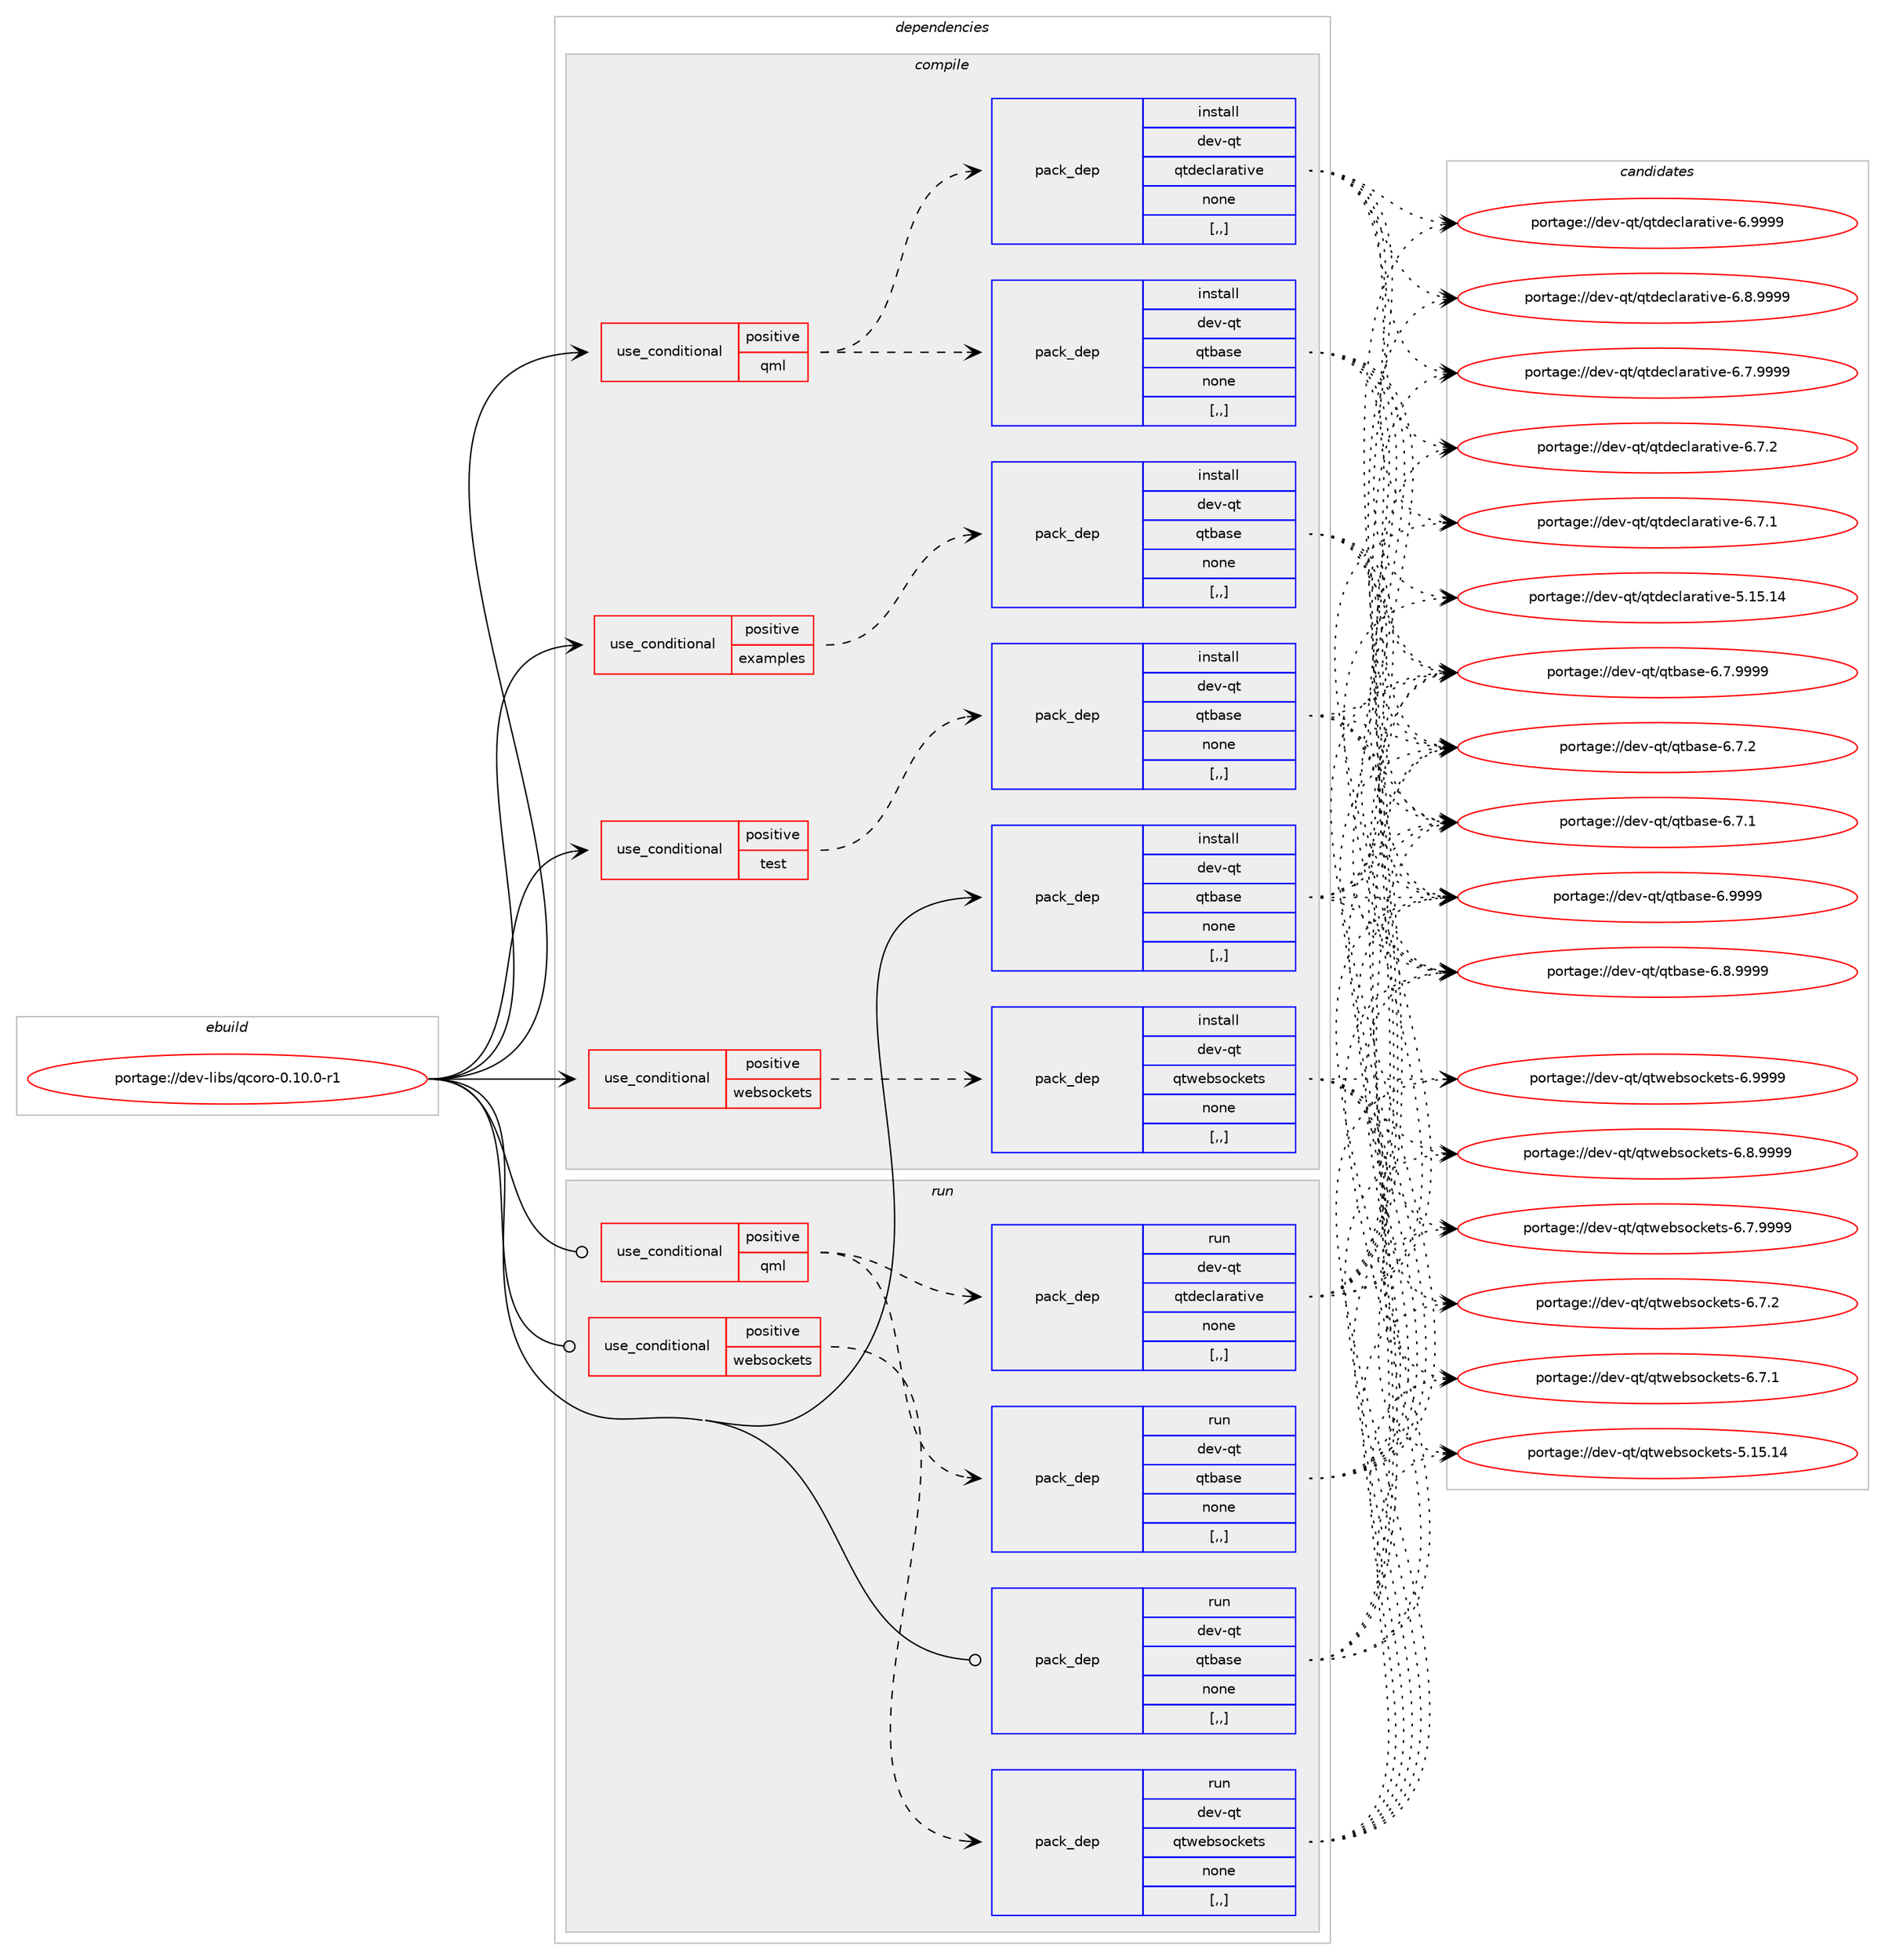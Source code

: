 digraph prolog {

# *************
# Graph options
# *************

newrank=true;
concentrate=true;
compound=true;
graph [rankdir=LR,fontname=Helvetica,fontsize=10,ranksep=1.5];#, ranksep=2.5, nodesep=0.2];
edge  [arrowhead=vee];
node  [fontname=Helvetica,fontsize=10];

# **********
# The ebuild
# **********

subgraph cluster_leftcol {
color=gray;
rank=same;
label=<<i>ebuild</i>>;
id [label="portage://dev-libs/qcoro-0.10.0-r1", color=red, width=4, href="../dev-libs/qcoro-0.10.0-r1.svg"];
}

# ****************
# The dependencies
# ****************

subgraph cluster_midcol {
color=gray;
label=<<i>dependencies</i>>;
subgraph cluster_compile {
fillcolor="#eeeeee";
style=filled;
label=<<i>compile</i>>;
subgraph cond27803 {
dependency112267 [label=<<TABLE BORDER="0" CELLBORDER="1" CELLSPACING="0" CELLPADDING="4"><TR><TD ROWSPAN="3" CELLPADDING="10">use_conditional</TD></TR><TR><TD>positive</TD></TR><TR><TD>examples</TD></TR></TABLE>>, shape=none, color=red];
subgraph pack83280 {
dependency112268 [label=<<TABLE BORDER="0" CELLBORDER="1" CELLSPACING="0" CELLPADDING="4" WIDTH="220"><TR><TD ROWSPAN="6" CELLPADDING="30">pack_dep</TD></TR><TR><TD WIDTH="110">install</TD></TR><TR><TD>dev-qt</TD></TR><TR><TD>qtbase</TD></TR><TR><TD>none</TD></TR><TR><TD>[,,]</TD></TR></TABLE>>, shape=none, color=blue];
}
dependency112267:e -> dependency112268:w [weight=20,style="dashed",arrowhead="vee"];
}
id:e -> dependency112267:w [weight=20,style="solid",arrowhead="vee"];
subgraph cond27804 {
dependency112269 [label=<<TABLE BORDER="0" CELLBORDER="1" CELLSPACING="0" CELLPADDING="4"><TR><TD ROWSPAN="3" CELLPADDING="10">use_conditional</TD></TR><TR><TD>positive</TD></TR><TR><TD>qml</TD></TR></TABLE>>, shape=none, color=red];
subgraph pack83281 {
dependency112270 [label=<<TABLE BORDER="0" CELLBORDER="1" CELLSPACING="0" CELLPADDING="4" WIDTH="220"><TR><TD ROWSPAN="6" CELLPADDING="30">pack_dep</TD></TR><TR><TD WIDTH="110">install</TD></TR><TR><TD>dev-qt</TD></TR><TR><TD>qtbase</TD></TR><TR><TD>none</TD></TR><TR><TD>[,,]</TD></TR></TABLE>>, shape=none, color=blue];
}
dependency112269:e -> dependency112270:w [weight=20,style="dashed",arrowhead="vee"];
subgraph pack83282 {
dependency112271 [label=<<TABLE BORDER="0" CELLBORDER="1" CELLSPACING="0" CELLPADDING="4" WIDTH="220"><TR><TD ROWSPAN="6" CELLPADDING="30">pack_dep</TD></TR><TR><TD WIDTH="110">install</TD></TR><TR><TD>dev-qt</TD></TR><TR><TD>qtdeclarative</TD></TR><TR><TD>none</TD></TR><TR><TD>[,,]</TD></TR></TABLE>>, shape=none, color=blue];
}
dependency112269:e -> dependency112271:w [weight=20,style="dashed",arrowhead="vee"];
}
id:e -> dependency112269:w [weight=20,style="solid",arrowhead="vee"];
subgraph cond27805 {
dependency112272 [label=<<TABLE BORDER="0" CELLBORDER="1" CELLSPACING="0" CELLPADDING="4"><TR><TD ROWSPAN="3" CELLPADDING="10">use_conditional</TD></TR><TR><TD>positive</TD></TR><TR><TD>test</TD></TR></TABLE>>, shape=none, color=red];
subgraph pack83283 {
dependency112273 [label=<<TABLE BORDER="0" CELLBORDER="1" CELLSPACING="0" CELLPADDING="4" WIDTH="220"><TR><TD ROWSPAN="6" CELLPADDING="30">pack_dep</TD></TR><TR><TD WIDTH="110">install</TD></TR><TR><TD>dev-qt</TD></TR><TR><TD>qtbase</TD></TR><TR><TD>none</TD></TR><TR><TD>[,,]</TD></TR></TABLE>>, shape=none, color=blue];
}
dependency112272:e -> dependency112273:w [weight=20,style="dashed",arrowhead="vee"];
}
id:e -> dependency112272:w [weight=20,style="solid",arrowhead="vee"];
subgraph cond27806 {
dependency112274 [label=<<TABLE BORDER="0" CELLBORDER="1" CELLSPACING="0" CELLPADDING="4"><TR><TD ROWSPAN="3" CELLPADDING="10">use_conditional</TD></TR><TR><TD>positive</TD></TR><TR><TD>websockets</TD></TR></TABLE>>, shape=none, color=red];
subgraph pack83284 {
dependency112275 [label=<<TABLE BORDER="0" CELLBORDER="1" CELLSPACING="0" CELLPADDING="4" WIDTH="220"><TR><TD ROWSPAN="6" CELLPADDING="30">pack_dep</TD></TR><TR><TD WIDTH="110">install</TD></TR><TR><TD>dev-qt</TD></TR><TR><TD>qtwebsockets</TD></TR><TR><TD>none</TD></TR><TR><TD>[,,]</TD></TR></TABLE>>, shape=none, color=blue];
}
dependency112274:e -> dependency112275:w [weight=20,style="dashed",arrowhead="vee"];
}
id:e -> dependency112274:w [weight=20,style="solid",arrowhead="vee"];
subgraph pack83285 {
dependency112276 [label=<<TABLE BORDER="0" CELLBORDER="1" CELLSPACING="0" CELLPADDING="4" WIDTH="220"><TR><TD ROWSPAN="6" CELLPADDING="30">pack_dep</TD></TR><TR><TD WIDTH="110">install</TD></TR><TR><TD>dev-qt</TD></TR><TR><TD>qtbase</TD></TR><TR><TD>none</TD></TR><TR><TD>[,,]</TD></TR></TABLE>>, shape=none, color=blue];
}
id:e -> dependency112276:w [weight=20,style="solid",arrowhead="vee"];
}
subgraph cluster_compileandrun {
fillcolor="#eeeeee";
style=filled;
label=<<i>compile and run</i>>;
}
subgraph cluster_run {
fillcolor="#eeeeee";
style=filled;
label=<<i>run</i>>;
subgraph cond27807 {
dependency112277 [label=<<TABLE BORDER="0" CELLBORDER="1" CELLSPACING="0" CELLPADDING="4"><TR><TD ROWSPAN="3" CELLPADDING="10">use_conditional</TD></TR><TR><TD>positive</TD></TR><TR><TD>qml</TD></TR></TABLE>>, shape=none, color=red];
subgraph pack83286 {
dependency112278 [label=<<TABLE BORDER="0" CELLBORDER="1" CELLSPACING="0" CELLPADDING="4" WIDTH="220"><TR><TD ROWSPAN="6" CELLPADDING="30">pack_dep</TD></TR><TR><TD WIDTH="110">run</TD></TR><TR><TD>dev-qt</TD></TR><TR><TD>qtbase</TD></TR><TR><TD>none</TD></TR><TR><TD>[,,]</TD></TR></TABLE>>, shape=none, color=blue];
}
dependency112277:e -> dependency112278:w [weight=20,style="dashed",arrowhead="vee"];
subgraph pack83287 {
dependency112279 [label=<<TABLE BORDER="0" CELLBORDER="1" CELLSPACING="0" CELLPADDING="4" WIDTH="220"><TR><TD ROWSPAN="6" CELLPADDING="30">pack_dep</TD></TR><TR><TD WIDTH="110">run</TD></TR><TR><TD>dev-qt</TD></TR><TR><TD>qtdeclarative</TD></TR><TR><TD>none</TD></TR><TR><TD>[,,]</TD></TR></TABLE>>, shape=none, color=blue];
}
dependency112277:e -> dependency112279:w [weight=20,style="dashed",arrowhead="vee"];
}
id:e -> dependency112277:w [weight=20,style="solid",arrowhead="odot"];
subgraph cond27808 {
dependency112280 [label=<<TABLE BORDER="0" CELLBORDER="1" CELLSPACING="0" CELLPADDING="4"><TR><TD ROWSPAN="3" CELLPADDING="10">use_conditional</TD></TR><TR><TD>positive</TD></TR><TR><TD>websockets</TD></TR></TABLE>>, shape=none, color=red];
subgraph pack83288 {
dependency112281 [label=<<TABLE BORDER="0" CELLBORDER="1" CELLSPACING="0" CELLPADDING="4" WIDTH="220"><TR><TD ROWSPAN="6" CELLPADDING="30">pack_dep</TD></TR><TR><TD WIDTH="110">run</TD></TR><TR><TD>dev-qt</TD></TR><TR><TD>qtwebsockets</TD></TR><TR><TD>none</TD></TR><TR><TD>[,,]</TD></TR></TABLE>>, shape=none, color=blue];
}
dependency112280:e -> dependency112281:w [weight=20,style="dashed",arrowhead="vee"];
}
id:e -> dependency112280:w [weight=20,style="solid",arrowhead="odot"];
subgraph pack83289 {
dependency112282 [label=<<TABLE BORDER="0" CELLBORDER="1" CELLSPACING="0" CELLPADDING="4" WIDTH="220"><TR><TD ROWSPAN="6" CELLPADDING="30">pack_dep</TD></TR><TR><TD WIDTH="110">run</TD></TR><TR><TD>dev-qt</TD></TR><TR><TD>qtbase</TD></TR><TR><TD>none</TD></TR><TR><TD>[,,]</TD></TR></TABLE>>, shape=none, color=blue];
}
id:e -> dependency112282:w [weight=20,style="solid",arrowhead="odot"];
}
}

# **************
# The candidates
# **************

subgraph cluster_choices {
rank=same;
color=gray;
label=<<i>candidates</i>>;

subgraph choice83280 {
color=black;
nodesep=1;
choice1001011184511311647113116989711510145544657575757 [label="portage://dev-qt/qtbase-6.9999", color=red, width=4,href="../dev-qt/qtbase-6.9999.svg"];
choice10010111845113116471131169897115101455446564657575757 [label="portage://dev-qt/qtbase-6.8.9999", color=red, width=4,href="../dev-qt/qtbase-6.8.9999.svg"];
choice10010111845113116471131169897115101455446554657575757 [label="portage://dev-qt/qtbase-6.7.9999", color=red, width=4,href="../dev-qt/qtbase-6.7.9999.svg"];
choice10010111845113116471131169897115101455446554650 [label="portage://dev-qt/qtbase-6.7.2", color=red, width=4,href="../dev-qt/qtbase-6.7.2.svg"];
choice10010111845113116471131169897115101455446554649 [label="portage://dev-qt/qtbase-6.7.1", color=red, width=4,href="../dev-qt/qtbase-6.7.1.svg"];
dependency112268:e -> choice1001011184511311647113116989711510145544657575757:w [style=dotted,weight="100"];
dependency112268:e -> choice10010111845113116471131169897115101455446564657575757:w [style=dotted,weight="100"];
dependency112268:e -> choice10010111845113116471131169897115101455446554657575757:w [style=dotted,weight="100"];
dependency112268:e -> choice10010111845113116471131169897115101455446554650:w [style=dotted,weight="100"];
dependency112268:e -> choice10010111845113116471131169897115101455446554649:w [style=dotted,weight="100"];
}
subgraph choice83281 {
color=black;
nodesep=1;
choice1001011184511311647113116989711510145544657575757 [label="portage://dev-qt/qtbase-6.9999", color=red, width=4,href="../dev-qt/qtbase-6.9999.svg"];
choice10010111845113116471131169897115101455446564657575757 [label="portage://dev-qt/qtbase-6.8.9999", color=red, width=4,href="../dev-qt/qtbase-6.8.9999.svg"];
choice10010111845113116471131169897115101455446554657575757 [label="portage://dev-qt/qtbase-6.7.9999", color=red, width=4,href="../dev-qt/qtbase-6.7.9999.svg"];
choice10010111845113116471131169897115101455446554650 [label="portage://dev-qt/qtbase-6.7.2", color=red, width=4,href="../dev-qt/qtbase-6.7.2.svg"];
choice10010111845113116471131169897115101455446554649 [label="portage://dev-qt/qtbase-6.7.1", color=red, width=4,href="../dev-qt/qtbase-6.7.1.svg"];
dependency112270:e -> choice1001011184511311647113116989711510145544657575757:w [style=dotted,weight="100"];
dependency112270:e -> choice10010111845113116471131169897115101455446564657575757:w [style=dotted,weight="100"];
dependency112270:e -> choice10010111845113116471131169897115101455446554657575757:w [style=dotted,weight="100"];
dependency112270:e -> choice10010111845113116471131169897115101455446554650:w [style=dotted,weight="100"];
dependency112270:e -> choice10010111845113116471131169897115101455446554649:w [style=dotted,weight="100"];
}
subgraph choice83282 {
color=black;
nodesep=1;
choice100101118451131164711311610010199108971149711610511810145544657575757 [label="portage://dev-qt/qtdeclarative-6.9999", color=red, width=4,href="../dev-qt/qtdeclarative-6.9999.svg"];
choice1001011184511311647113116100101991089711497116105118101455446564657575757 [label="portage://dev-qt/qtdeclarative-6.8.9999", color=red, width=4,href="../dev-qt/qtdeclarative-6.8.9999.svg"];
choice1001011184511311647113116100101991089711497116105118101455446554657575757 [label="portage://dev-qt/qtdeclarative-6.7.9999", color=red, width=4,href="../dev-qt/qtdeclarative-6.7.9999.svg"];
choice1001011184511311647113116100101991089711497116105118101455446554650 [label="portage://dev-qt/qtdeclarative-6.7.2", color=red, width=4,href="../dev-qt/qtdeclarative-6.7.2.svg"];
choice1001011184511311647113116100101991089711497116105118101455446554649 [label="portage://dev-qt/qtdeclarative-6.7.1", color=red, width=4,href="../dev-qt/qtdeclarative-6.7.1.svg"];
choice10010111845113116471131161001019910897114971161051181014553464953464952 [label="portage://dev-qt/qtdeclarative-5.15.14", color=red, width=4,href="../dev-qt/qtdeclarative-5.15.14.svg"];
dependency112271:e -> choice100101118451131164711311610010199108971149711610511810145544657575757:w [style=dotted,weight="100"];
dependency112271:e -> choice1001011184511311647113116100101991089711497116105118101455446564657575757:w [style=dotted,weight="100"];
dependency112271:e -> choice1001011184511311647113116100101991089711497116105118101455446554657575757:w [style=dotted,weight="100"];
dependency112271:e -> choice1001011184511311647113116100101991089711497116105118101455446554650:w [style=dotted,weight="100"];
dependency112271:e -> choice1001011184511311647113116100101991089711497116105118101455446554649:w [style=dotted,weight="100"];
dependency112271:e -> choice10010111845113116471131161001019910897114971161051181014553464953464952:w [style=dotted,weight="100"];
}
subgraph choice83283 {
color=black;
nodesep=1;
choice1001011184511311647113116989711510145544657575757 [label="portage://dev-qt/qtbase-6.9999", color=red, width=4,href="../dev-qt/qtbase-6.9999.svg"];
choice10010111845113116471131169897115101455446564657575757 [label="portage://dev-qt/qtbase-6.8.9999", color=red, width=4,href="../dev-qt/qtbase-6.8.9999.svg"];
choice10010111845113116471131169897115101455446554657575757 [label="portage://dev-qt/qtbase-6.7.9999", color=red, width=4,href="../dev-qt/qtbase-6.7.9999.svg"];
choice10010111845113116471131169897115101455446554650 [label="portage://dev-qt/qtbase-6.7.2", color=red, width=4,href="../dev-qt/qtbase-6.7.2.svg"];
choice10010111845113116471131169897115101455446554649 [label="portage://dev-qt/qtbase-6.7.1", color=red, width=4,href="../dev-qt/qtbase-6.7.1.svg"];
dependency112273:e -> choice1001011184511311647113116989711510145544657575757:w [style=dotted,weight="100"];
dependency112273:e -> choice10010111845113116471131169897115101455446564657575757:w [style=dotted,weight="100"];
dependency112273:e -> choice10010111845113116471131169897115101455446554657575757:w [style=dotted,weight="100"];
dependency112273:e -> choice10010111845113116471131169897115101455446554650:w [style=dotted,weight="100"];
dependency112273:e -> choice10010111845113116471131169897115101455446554649:w [style=dotted,weight="100"];
}
subgraph choice83284 {
color=black;
nodesep=1;
choice1001011184511311647113116119101981151119910710111611545544657575757 [label="portage://dev-qt/qtwebsockets-6.9999", color=red, width=4,href="../dev-qt/qtwebsockets-6.9999.svg"];
choice10010111845113116471131161191019811511199107101116115455446564657575757 [label="portage://dev-qt/qtwebsockets-6.8.9999", color=red, width=4,href="../dev-qt/qtwebsockets-6.8.9999.svg"];
choice10010111845113116471131161191019811511199107101116115455446554657575757 [label="portage://dev-qt/qtwebsockets-6.7.9999", color=red, width=4,href="../dev-qt/qtwebsockets-6.7.9999.svg"];
choice10010111845113116471131161191019811511199107101116115455446554650 [label="portage://dev-qt/qtwebsockets-6.7.2", color=red, width=4,href="../dev-qt/qtwebsockets-6.7.2.svg"];
choice10010111845113116471131161191019811511199107101116115455446554649 [label="portage://dev-qt/qtwebsockets-6.7.1", color=red, width=4,href="../dev-qt/qtwebsockets-6.7.1.svg"];
choice100101118451131164711311611910198115111991071011161154553464953464952 [label="portage://dev-qt/qtwebsockets-5.15.14", color=red, width=4,href="../dev-qt/qtwebsockets-5.15.14.svg"];
dependency112275:e -> choice1001011184511311647113116119101981151119910710111611545544657575757:w [style=dotted,weight="100"];
dependency112275:e -> choice10010111845113116471131161191019811511199107101116115455446564657575757:w [style=dotted,weight="100"];
dependency112275:e -> choice10010111845113116471131161191019811511199107101116115455446554657575757:w [style=dotted,weight="100"];
dependency112275:e -> choice10010111845113116471131161191019811511199107101116115455446554650:w [style=dotted,weight="100"];
dependency112275:e -> choice10010111845113116471131161191019811511199107101116115455446554649:w [style=dotted,weight="100"];
dependency112275:e -> choice100101118451131164711311611910198115111991071011161154553464953464952:w [style=dotted,weight="100"];
}
subgraph choice83285 {
color=black;
nodesep=1;
choice1001011184511311647113116989711510145544657575757 [label="portage://dev-qt/qtbase-6.9999", color=red, width=4,href="../dev-qt/qtbase-6.9999.svg"];
choice10010111845113116471131169897115101455446564657575757 [label="portage://dev-qt/qtbase-6.8.9999", color=red, width=4,href="../dev-qt/qtbase-6.8.9999.svg"];
choice10010111845113116471131169897115101455446554657575757 [label="portage://dev-qt/qtbase-6.7.9999", color=red, width=4,href="../dev-qt/qtbase-6.7.9999.svg"];
choice10010111845113116471131169897115101455446554650 [label="portage://dev-qt/qtbase-6.7.2", color=red, width=4,href="../dev-qt/qtbase-6.7.2.svg"];
choice10010111845113116471131169897115101455446554649 [label="portage://dev-qt/qtbase-6.7.1", color=red, width=4,href="../dev-qt/qtbase-6.7.1.svg"];
dependency112276:e -> choice1001011184511311647113116989711510145544657575757:w [style=dotted,weight="100"];
dependency112276:e -> choice10010111845113116471131169897115101455446564657575757:w [style=dotted,weight="100"];
dependency112276:e -> choice10010111845113116471131169897115101455446554657575757:w [style=dotted,weight="100"];
dependency112276:e -> choice10010111845113116471131169897115101455446554650:w [style=dotted,weight="100"];
dependency112276:e -> choice10010111845113116471131169897115101455446554649:w [style=dotted,weight="100"];
}
subgraph choice83286 {
color=black;
nodesep=1;
choice1001011184511311647113116989711510145544657575757 [label="portage://dev-qt/qtbase-6.9999", color=red, width=4,href="../dev-qt/qtbase-6.9999.svg"];
choice10010111845113116471131169897115101455446564657575757 [label="portage://dev-qt/qtbase-6.8.9999", color=red, width=4,href="../dev-qt/qtbase-6.8.9999.svg"];
choice10010111845113116471131169897115101455446554657575757 [label="portage://dev-qt/qtbase-6.7.9999", color=red, width=4,href="../dev-qt/qtbase-6.7.9999.svg"];
choice10010111845113116471131169897115101455446554650 [label="portage://dev-qt/qtbase-6.7.2", color=red, width=4,href="../dev-qt/qtbase-6.7.2.svg"];
choice10010111845113116471131169897115101455446554649 [label="portage://dev-qt/qtbase-6.7.1", color=red, width=4,href="../dev-qt/qtbase-6.7.1.svg"];
dependency112278:e -> choice1001011184511311647113116989711510145544657575757:w [style=dotted,weight="100"];
dependency112278:e -> choice10010111845113116471131169897115101455446564657575757:w [style=dotted,weight="100"];
dependency112278:e -> choice10010111845113116471131169897115101455446554657575757:w [style=dotted,weight="100"];
dependency112278:e -> choice10010111845113116471131169897115101455446554650:w [style=dotted,weight="100"];
dependency112278:e -> choice10010111845113116471131169897115101455446554649:w [style=dotted,weight="100"];
}
subgraph choice83287 {
color=black;
nodesep=1;
choice100101118451131164711311610010199108971149711610511810145544657575757 [label="portage://dev-qt/qtdeclarative-6.9999", color=red, width=4,href="../dev-qt/qtdeclarative-6.9999.svg"];
choice1001011184511311647113116100101991089711497116105118101455446564657575757 [label="portage://dev-qt/qtdeclarative-6.8.9999", color=red, width=4,href="../dev-qt/qtdeclarative-6.8.9999.svg"];
choice1001011184511311647113116100101991089711497116105118101455446554657575757 [label="portage://dev-qt/qtdeclarative-6.7.9999", color=red, width=4,href="../dev-qt/qtdeclarative-6.7.9999.svg"];
choice1001011184511311647113116100101991089711497116105118101455446554650 [label="portage://dev-qt/qtdeclarative-6.7.2", color=red, width=4,href="../dev-qt/qtdeclarative-6.7.2.svg"];
choice1001011184511311647113116100101991089711497116105118101455446554649 [label="portage://dev-qt/qtdeclarative-6.7.1", color=red, width=4,href="../dev-qt/qtdeclarative-6.7.1.svg"];
choice10010111845113116471131161001019910897114971161051181014553464953464952 [label="portage://dev-qt/qtdeclarative-5.15.14", color=red, width=4,href="../dev-qt/qtdeclarative-5.15.14.svg"];
dependency112279:e -> choice100101118451131164711311610010199108971149711610511810145544657575757:w [style=dotted,weight="100"];
dependency112279:e -> choice1001011184511311647113116100101991089711497116105118101455446564657575757:w [style=dotted,weight="100"];
dependency112279:e -> choice1001011184511311647113116100101991089711497116105118101455446554657575757:w [style=dotted,weight="100"];
dependency112279:e -> choice1001011184511311647113116100101991089711497116105118101455446554650:w [style=dotted,weight="100"];
dependency112279:e -> choice1001011184511311647113116100101991089711497116105118101455446554649:w [style=dotted,weight="100"];
dependency112279:e -> choice10010111845113116471131161001019910897114971161051181014553464953464952:w [style=dotted,weight="100"];
}
subgraph choice83288 {
color=black;
nodesep=1;
choice1001011184511311647113116119101981151119910710111611545544657575757 [label="portage://dev-qt/qtwebsockets-6.9999", color=red, width=4,href="../dev-qt/qtwebsockets-6.9999.svg"];
choice10010111845113116471131161191019811511199107101116115455446564657575757 [label="portage://dev-qt/qtwebsockets-6.8.9999", color=red, width=4,href="../dev-qt/qtwebsockets-6.8.9999.svg"];
choice10010111845113116471131161191019811511199107101116115455446554657575757 [label="portage://dev-qt/qtwebsockets-6.7.9999", color=red, width=4,href="../dev-qt/qtwebsockets-6.7.9999.svg"];
choice10010111845113116471131161191019811511199107101116115455446554650 [label="portage://dev-qt/qtwebsockets-6.7.2", color=red, width=4,href="../dev-qt/qtwebsockets-6.7.2.svg"];
choice10010111845113116471131161191019811511199107101116115455446554649 [label="portage://dev-qt/qtwebsockets-6.7.1", color=red, width=4,href="../dev-qt/qtwebsockets-6.7.1.svg"];
choice100101118451131164711311611910198115111991071011161154553464953464952 [label="portage://dev-qt/qtwebsockets-5.15.14", color=red, width=4,href="../dev-qt/qtwebsockets-5.15.14.svg"];
dependency112281:e -> choice1001011184511311647113116119101981151119910710111611545544657575757:w [style=dotted,weight="100"];
dependency112281:e -> choice10010111845113116471131161191019811511199107101116115455446564657575757:w [style=dotted,weight="100"];
dependency112281:e -> choice10010111845113116471131161191019811511199107101116115455446554657575757:w [style=dotted,weight="100"];
dependency112281:e -> choice10010111845113116471131161191019811511199107101116115455446554650:w [style=dotted,weight="100"];
dependency112281:e -> choice10010111845113116471131161191019811511199107101116115455446554649:w [style=dotted,weight="100"];
dependency112281:e -> choice100101118451131164711311611910198115111991071011161154553464953464952:w [style=dotted,weight="100"];
}
subgraph choice83289 {
color=black;
nodesep=1;
choice1001011184511311647113116989711510145544657575757 [label="portage://dev-qt/qtbase-6.9999", color=red, width=4,href="../dev-qt/qtbase-6.9999.svg"];
choice10010111845113116471131169897115101455446564657575757 [label="portage://dev-qt/qtbase-6.8.9999", color=red, width=4,href="../dev-qt/qtbase-6.8.9999.svg"];
choice10010111845113116471131169897115101455446554657575757 [label="portage://dev-qt/qtbase-6.7.9999", color=red, width=4,href="../dev-qt/qtbase-6.7.9999.svg"];
choice10010111845113116471131169897115101455446554650 [label="portage://dev-qt/qtbase-6.7.2", color=red, width=4,href="../dev-qt/qtbase-6.7.2.svg"];
choice10010111845113116471131169897115101455446554649 [label="portage://dev-qt/qtbase-6.7.1", color=red, width=4,href="../dev-qt/qtbase-6.7.1.svg"];
dependency112282:e -> choice1001011184511311647113116989711510145544657575757:w [style=dotted,weight="100"];
dependency112282:e -> choice10010111845113116471131169897115101455446564657575757:w [style=dotted,weight="100"];
dependency112282:e -> choice10010111845113116471131169897115101455446554657575757:w [style=dotted,weight="100"];
dependency112282:e -> choice10010111845113116471131169897115101455446554650:w [style=dotted,weight="100"];
dependency112282:e -> choice10010111845113116471131169897115101455446554649:w [style=dotted,weight="100"];
}
}

}
